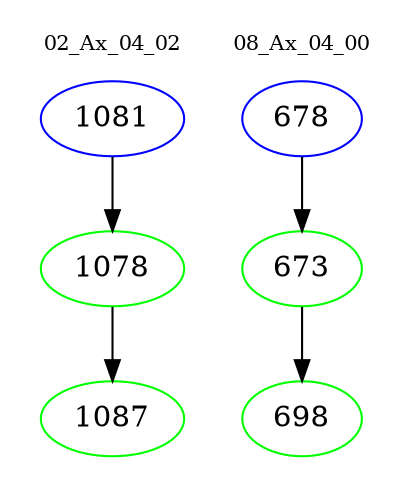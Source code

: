 digraph{
subgraph cluster_0 {
color = white
label = "02_Ax_04_02";
fontsize=10;
T0_1081 [label="1081", color="blue"]
T0_1081 -> T0_1078 [color="black"]
T0_1078 [label="1078", color="green"]
T0_1078 -> T0_1087 [color="black"]
T0_1087 [label="1087", color="green"]
}
subgraph cluster_1 {
color = white
label = "08_Ax_04_00";
fontsize=10;
T1_678 [label="678", color="blue"]
T1_678 -> T1_673 [color="black"]
T1_673 [label="673", color="green"]
T1_673 -> T1_698 [color="black"]
T1_698 [label="698", color="green"]
}
}

